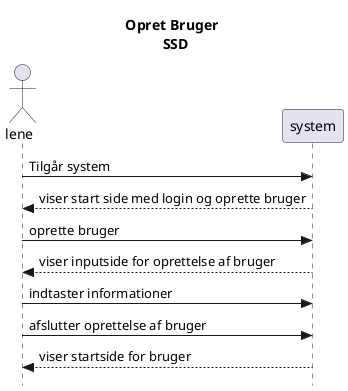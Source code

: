 @startuml Opretter bruger
title Opret Bruger \n SSD
skinparam style strictuml

actor lene as lene
participant system as sys

lene -> sys : Tilgår system
lene <-- sys : viser start side med login og oprette bruger
lene -> sys : oprette bruger
lene <-- sys : viser inputside for oprettelse af bruger
lene -> sys : indtaster informationer
lene -> sys : afslutter oprettelse af bruger
lene <-- sys : viser startside for bruger

@enduml